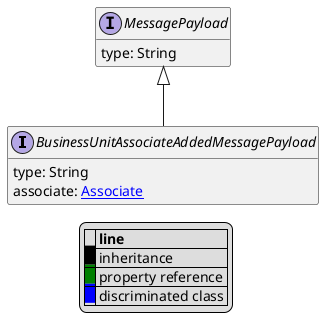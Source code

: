 @startuml

hide empty fields
hide empty methods
legend
|= |= line |
|<back:black>   </back>| inheritance |
|<back:green>   </back>| property reference |
|<back:blue>   </back>| discriminated class |
endlegend
interface BusinessUnitAssociateAddedMessagePayload [[BusinessUnitAssociateAddedMessagePayload.svg]] extends MessagePayload {
    type: String
    associate: [[Associate.svg Associate]]
}
interface MessagePayload [[MessagePayload.svg]]  {
    type: String
}





@enduml
